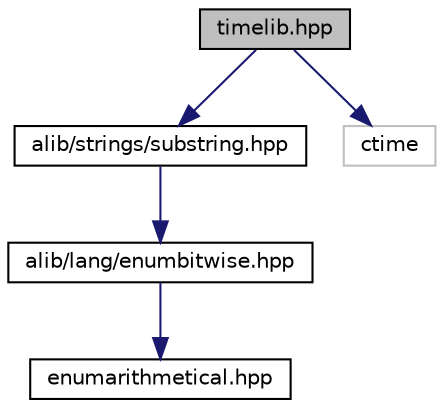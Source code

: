 digraph "timelib.hpp"
{
  edge [fontname="Helvetica",fontsize="10",labelfontname="Helvetica",labelfontsize="10"];
  node [fontname="Helvetica",fontsize="10",shape=record];
  Node0 [label="timelib.hpp",height=0.2,width=0.4,color="black", fillcolor="grey75", style="filled", fontcolor="black"];
  Node0 -> Node1 [color="midnightblue",fontsize="10",style="solid",fontname="Helvetica"];
  Node1 [label="alib/strings/substring.hpp",height=0.2,width=0.4,color="black", fillcolor="white", style="filled",URL="$substring_8hpp.html"];
  Node1 -> Node2 [color="midnightblue",fontsize="10",style="solid",fontname="Helvetica"];
  Node2 [label="alib/lang/enumbitwise.hpp",height=0.2,width=0.4,color="black", fillcolor="white", style="filled",URL="$enumbitwise_8hpp.html"];
  Node2 -> Node3 [color="midnightblue",fontsize="10",style="solid",fontname="Helvetica"];
  Node3 [label="enumarithmetical.hpp",height=0.2,width=0.4,color="black", fillcolor="white", style="filled",URL="$enumarithmetical_8hpp.html"];
  Node0 -> Node4 [color="midnightblue",fontsize="10",style="solid",fontname="Helvetica"];
  Node4 [label="ctime",height=0.2,width=0.4,color="grey75", fillcolor="white", style="filled"];
}
